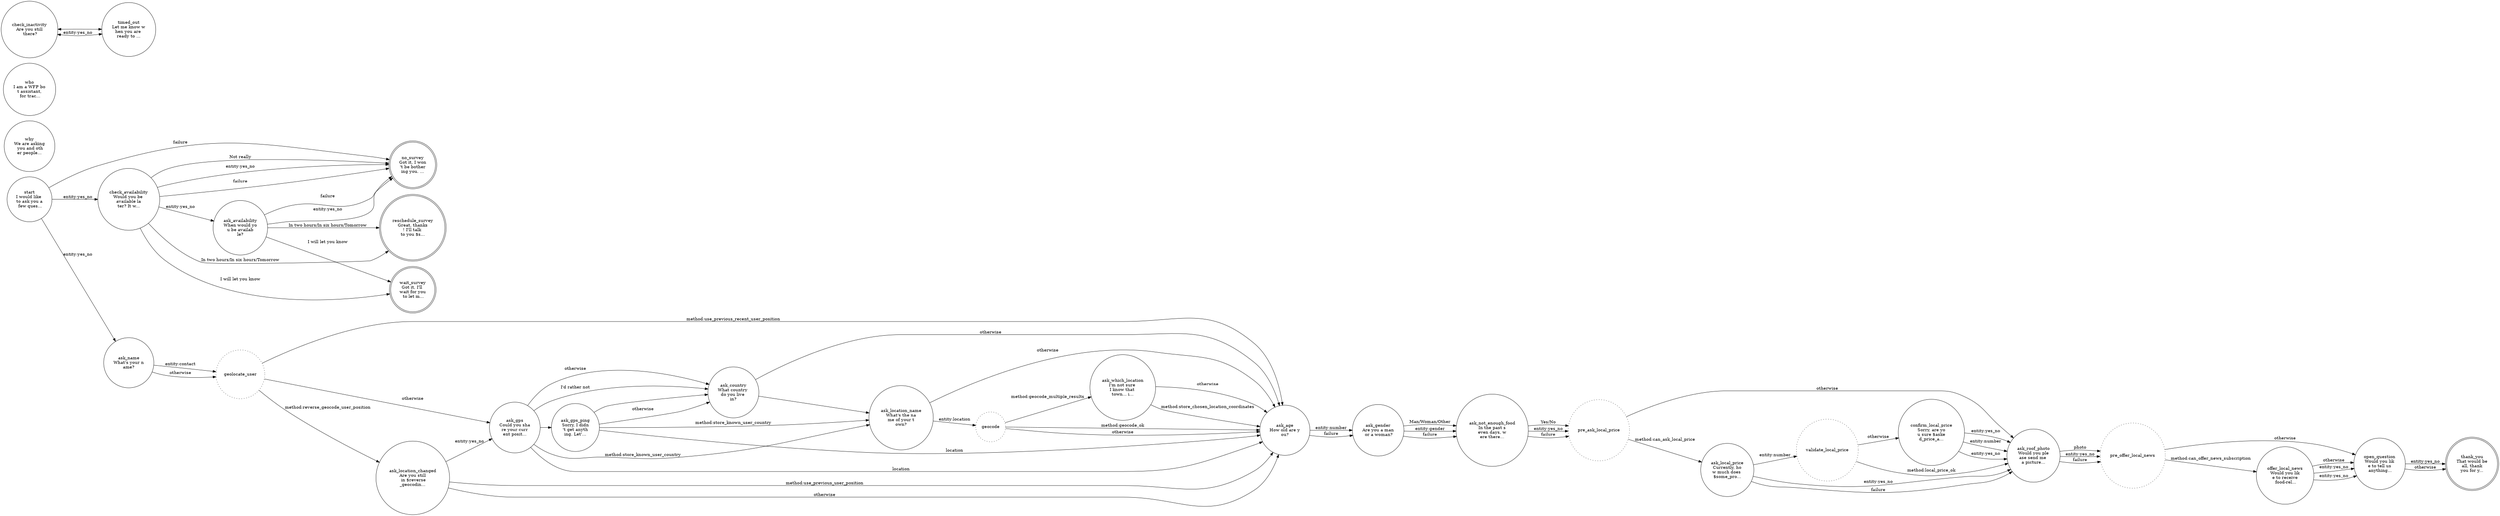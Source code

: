 digraph survey_flow {
	rankdir=LR;
	size="40";
	start [ label = "start
I would like 
to ask you a
 few ques...
", shape = circle, style= solid ];
	check_availability [ label = "check_availability
Would you be 
available la
ter? It w...
", shape = circle, style= solid ];
	ask_availability [ label = "ask_availability
When would yo
u be availab
le?", shape = circle, style= solid ];
	reschedule_survey [ label = "reschedule_survey
Great, thanks
! I'll talk 
to you $s...
", shape = doublecircle, style= solid ];
	no_survey [ label = "no_survey
Got it, I won
't be bother
ing you. ...
", shape = doublecircle, style= solid ];
	wait_survey [ label = "wait_survey
Got it, I'll 
wait for you
 to let m...
", shape = doublecircle, style= solid ];
	ask_age [ label = "ask_age
How old are y
ou?", shape = circle, style= solid ];
	ask_gender [ label = "ask_gender
Are you a man
 or a woman?
", shape = circle, style= solid ];
	ask_name [ label = "ask_name
What's your n
ame?", shape = circle, style= solid ];
	geolocate_user [ label = "geolocate_user
", shape = circle, style= dotted ];
	ask_location_changed [ label = "ask_location_changed
Are you still
 in $reverse
_geocodin...
", shape = circle, style= solid ];
	ask_gps [ label = "ask_gps
Could you sha
re your curr
ent posit...
", shape = circle, style= solid ];
	ask_gps_ping [ label = "ask_gps_ping
Sorry, I didn
't get anyth
ing. Let'...
", shape = circle, style= solid ];
	ask_country [ label = "ask_country
What country 
do you live 
in?", shape = circle, style= solid ];
	ask_location_name [ label = "ask_location_name
What's the na
me of your t
own?", shape = circle, style= solid ];
	geocode [ label = "geocode
", shape = circle, style= dotted ];
	ask_which_location [ label = "ask_which_location
I'm not sure 
I know that 
town... i...
", shape = circle, style= solid ];
	ask_not_enough_food [ label = "ask_not_enough_food
In the past s
even days, w
ere there...
", shape = circle, style= solid ];
	pre_ask_local_price [ label = "pre_ask_local_price
", shape = circle, style= dotted ];
	ask_local_price [ label = "ask_local_price
Currently, ho
w much does 
$some_pro...
", shape = circle, style= solid ];
	validate_local_price [ label = "validate_local_price
", shape = circle, style= dotted ];
	confirm_local_price [ label = "confirm_local_price
Sorry, are yo
u sure $aske
d_price_a...
", shape = circle, style= solid ];
	ask_roof_photo [ label = "ask_roof_photo
Would you ple
ase send me 
a picture...
", shape = circle, style= solid ];
	pre_offer_local_news [ label = "pre_offer_local_news
", shape = circle, style= dotted ];
	offer_local_news [ label = "offer_local_news
Would you lik
e to receive
 food-rel...
", shape = circle, style= solid ];
	open_question [ label = "open_question
Would you lik
e to tell us
 anything...
", shape = circle, style= solid ];
	thank_you [ label = "thank_you
That would be
 all, thank 
you for y...
", shape = doublecircle, style= solid ];
	why [ label = "why
We are asking
 you and oth
er people...
", shape = circle, style= solid ];
	who [ label = "who
I am a WFP bo
t assistant,
 for trac...
", shape = circle, style= solid ];
	check_inactivity [ label = "check_inactivity
Are you still
 there?", shape = circle, style= solid ];
	timed_out [ label = "timed_out
Let me know w
hen you are 
ready to ...
", shape = circle, style= solid ];
	start -> ask_name [ label = "entity:yes_no", dir = forward ];
	start -> check_availability [ label = "entity:yes_no", dir = forward ];
	start -> no_survey [ label = "failure", dir = forward ];
	check_availability -> reschedule_survey [ label = "In two hours/In six hours/Tomorrow", dir = forward ];
	check_availability -> wait_survey [ label = "I will let you know", dir = forward ];
	check_availability -> no_survey [ label = "Not really", dir = forward ];
	check_availability -> ask_availability [ label = "entity:yes_no", dir = forward ];
	check_availability -> no_survey [ label = "entity:yes_no", dir = forward ];
	check_availability -> no_survey [ label = "failure", dir = forward ];
	ask_availability -> reschedule_survey [ label = "In two hours/In six hours/Tomorrow", dir = forward ];
	ask_availability -> wait_survey [ label = "I will let you know", dir = forward ];
	ask_availability -> no_survey [ label = "entity:yes_no", dir = forward ];
	ask_availability -> no_survey [ label = "failure", dir = forward ];
	ask_age -> ask_gender [ label = "entity:number", dir = forward ];
	ask_age -> ask_gender [ label = "failure", dir = forward ];
	ask_gender -> ask_not_enough_food [ label = "Man/Woman/Other", dir = forward ];
	ask_gender -> ask_not_enough_food [ label = "entity:gender", dir = forward ];
	ask_gender -> ask_not_enough_food [ label = "failure", dir = forward ];
	ask_name -> geolocate_user [ label = "entity:contact", dir = forward ];
	ask_name -> geolocate_user [ label = "otherwise", dir = forward ];
	geolocate_user -> ask_age [ label = "method:use_previous_recent_user_position", dir = forward ];
	geolocate_user -> ask_location_changed [ label = "method:reverse_geocode_user_position", dir = forward ];
	geolocate_user -> ask_gps [ label = "otherwise", dir = forward ];
	ask_location_changed -> ask_gps [ label = "entity:yes_no", dir = forward ];
	ask_location_changed -> ask_age [ label = "method:use_previous_user_position", dir = forward ];
	ask_location_changed -> ask_age [ label = "otherwise", dir = forward ];
	ask_gps -> ask_age [ label = "location", dir = forward ];
	ask_gps -> ask_location_name [ label = "method:store_known_user_country", dir = forward ];
	ask_gps -> ask_country [ label = "I'd rather not", dir = forward ];
	ask_gps -> ask_country [ label = "otherwise", dir = forward ];
	ask_gps -> ask_gps_ping [ label = "", dir = forward ];
	ask_gps_ping -> ask_age [ label = "location", dir = forward ];
	ask_gps_ping -> ask_location_name [ label = "method:store_known_user_country", dir = forward ];
	ask_gps_ping -> ask_country [ label = "otherwise", dir = forward ];
	ask_gps_ping -> ask_country [ label = "", dir = forward ];
	ask_country -> ask_location_name [ label = "", dir = forward ];
	ask_country -> ask_age [ label = "otherwise", dir = forward ];
	ask_location_name -> geocode [ label = "entity:location", dir = forward ];
	ask_location_name -> ask_age [ label = "otherwise", dir = forward ];
	geocode -> ask_age [ label = "method:geocode_ok", dir = forward ];
	geocode -> ask_which_location [ label = "method:geocode_multiple_results", dir = forward ];
	geocode -> ask_age [ label = "otherwise", dir = forward ];
	ask_which_location -> ask_age [ label = "method:store_chosen_location_coordinates", dir = forward ];
	ask_which_location -> ask_age [ label = "otherwise", dir = forward ];
	ask_not_enough_food -> pre_ask_local_price [ label = "Yes/No", dir = forward ];
	ask_not_enough_food -> pre_ask_local_price [ label = "entity:yes_no", dir = forward ];
	ask_not_enough_food -> pre_ask_local_price [ label = "failure", dir = forward ];
	pre_ask_local_price -> ask_local_price [ label = "method:can_ask_local_price", dir = forward ];
	pre_ask_local_price -> ask_roof_photo [ label = "otherwise", dir = forward ];
	ask_local_price -> validate_local_price [ label = "entity:number", dir = forward ];
	ask_local_price -> ask_roof_photo [ label = "entity:yes_no", dir = forward ];
	ask_local_price -> ask_roof_photo [ label = "failure", dir = forward ];
	validate_local_price -> ask_roof_photo [ label = "method:local_price_ok", dir = forward ];
	validate_local_price -> confirm_local_price [ label = "otherwise", dir = forward ];
	confirm_local_price -> ask_roof_photo [ label = "entity:number", dir = forward ];
	confirm_local_price -> ask_roof_photo [ label = "entity:yes_no", dir = forward ];
	confirm_local_price -> ask_roof_photo [ label = "entity:yes_no", dir = forward ];
	ask_roof_photo -> pre_offer_local_news [ label = "photo", dir = forward ];
	ask_roof_photo -> pre_offer_local_news [ label = "entity:yes_no", dir = forward ];
	ask_roof_photo -> pre_offer_local_news [ label = "failure", dir = forward ];
	pre_offer_local_news -> offer_local_news [ label = "method:can_offer_news_subscription", dir = forward ];
	pre_offer_local_news -> open_question [ label = "otherwise", dir = forward ];
	offer_local_news -> open_question [ label = "entity:yes_no", dir = forward ];
	offer_local_news -> open_question [ label = "entity:yes_no", dir = forward ];
	offer_local_news -> open_question [ label = "otherwise", dir = forward ];
	open_question -> thank_you [ label = "entity:yes_no", dir = forward ];
	open_question -> thank_you [ label = "otherwise", dir = forward ];
	check_inactivity -> timed_out [ label = "", dir = both ];
	check_inactivity -> timed_out [ label = "entity:yes_no", dir = both ];
}
